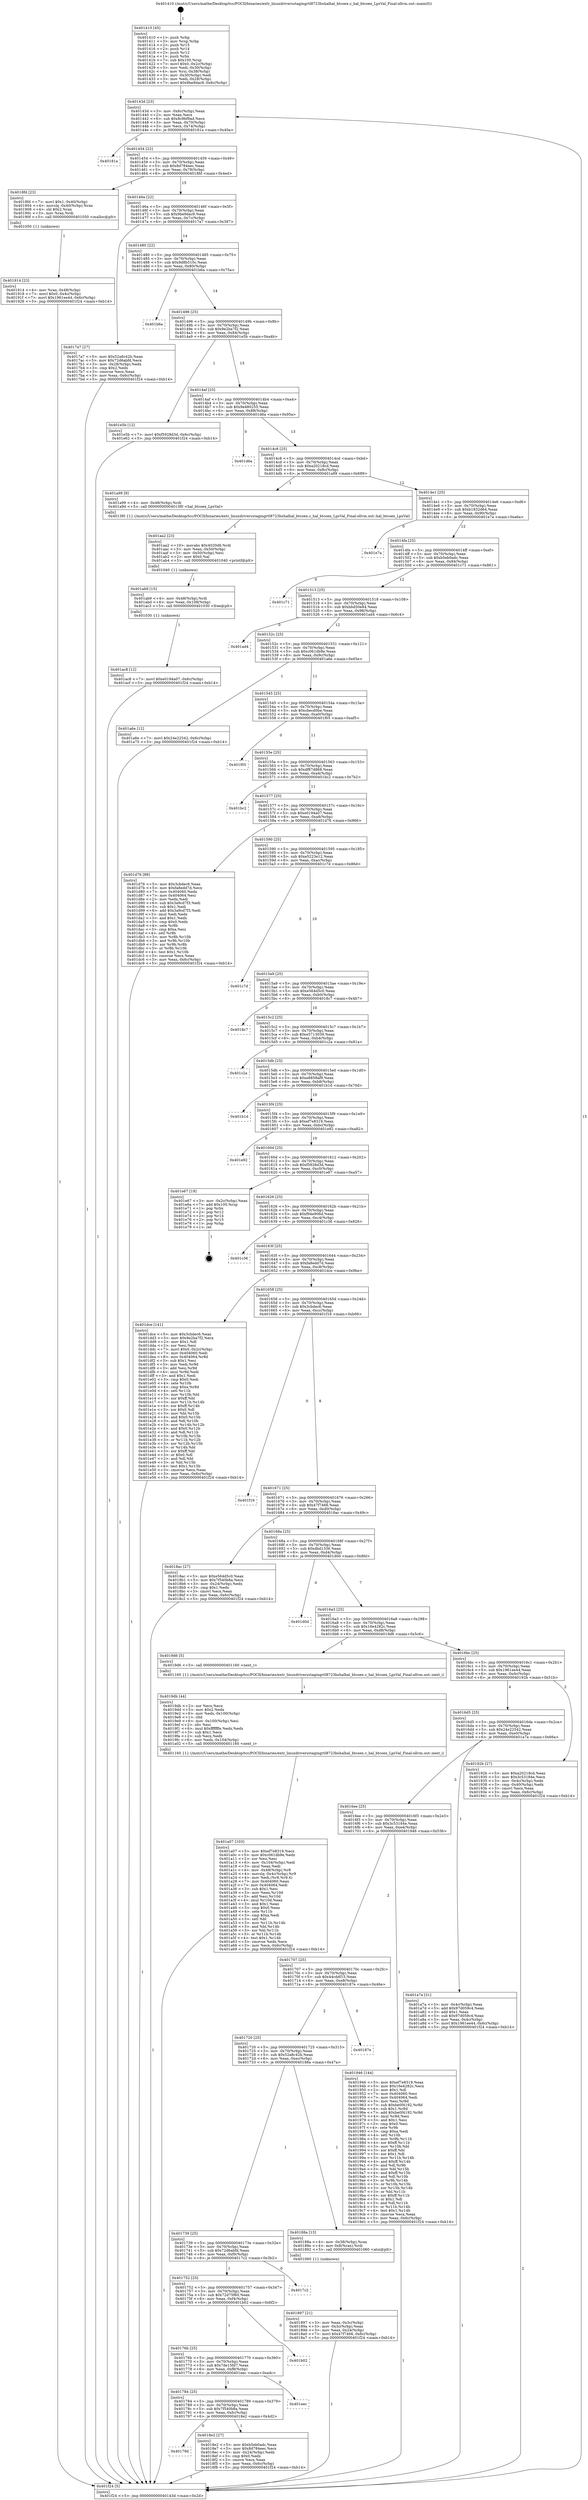 digraph "0x401410" {
  label = "0x401410 (/mnt/c/Users/mathe/Desktop/tcc/POCII/binaries/extr_linuxdriversstagingrtl8723bshalhal_btcoex.c_hal_btcoex_LpsVal_Final-ollvm.out::main(0))"
  labelloc = "t"
  node[shape=record]

  Entry [label="",width=0.3,height=0.3,shape=circle,fillcolor=black,style=filled]
  "0x40143d" [label="{
     0x40143d [23]\l
     | [instrs]\l
     &nbsp;&nbsp;0x40143d \<+3\>: mov -0x6c(%rbp),%eax\l
     &nbsp;&nbsp;0x401440 \<+2\>: mov %eax,%ecx\l
     &nbsp;&nbsp;0x401442 \<+6\>: sub $0x8c9bf9ad,%ecx\l
     &nbsp;&nbsp;0x401448 \<+3\>: mov %eax,-0x70(%rbp)\l
     &nbsp;&nbsp;0x40144b \<+3\>: mov %ecx,-0x74(%rbp)\l
     &nbsp;&nbsp;0x40144e \<+6\>: je 000000000040181a \<main+0x40a\>\l
  }"]
  "0x40181a" [label="{
     0x40181a\l
  }", style=dashed]
  "0x401454" [label="{
     0x401454 [22]\l
     | [instrs]\l
     &nbsp;&nbsp;0x401454 \<+5\>: jmp 0000000000401459 \<main+0x49\>\l
     &nbsp;&nbsp;0x401459 \<+3\>: mov -0x70(%rbp),%eax\l
     &nbsp;&nbsp;0x40145c \<+5\>: sub $0x8d784eec,%eax\l
     &nbsp;&nbsp;0x401461 \<+3\>: mov %eax,-0x78(%rbp)\l
     &nbsp;&nbsp;0x401464 \<+6\>: je 00000000004018fd \<main+0x4ed\>\l
  }"]
  Exit [label="",width=0.3,height=0.3,shape=circle,fillcolor=black,style=filled,peripheries=2]
  "0x4018fd" [label="{
     0x4018fd [23]\l
     | [instrs]\l
     &nbsp;&nbsp;0x4018fd \<+7\>: movl $0x1,-0x40(%rbp)\l
     &nbsp;&nbsp;0x401904 \<+4\>: movslq -0x40(%rbp),%rax\l
     &nbsp;&nbsp;0x401908 \<+4\>: shl $0x2,%rax\l
     &nbsp;&nbsp;0x40190c \<+3\>: mov %rax,%rdi\l
     &nbsp;&nbsp;0x40190f \<+5\>: call 0000000000401050 \<malloc@plt\>\l
     | [calls]\l
     &nbsp;&nbsp;0x401050 \{1\} (unknown)\l
  }"]
  "0x40146a" [label="{
     0x40146a [22]\l
     | [instrs]\l
     &nbsp;&nbsp;0x40146a \<+5\>: jmp 000000000040146f \<main+0x5f\>\l
     &nbsp;&nbsp;0x40146f \<+3\>: mov -0x70(%rbp),%eax\l
     &nbsp;&nbsp;0x401472 \<+5\>: sub $0x9be9dac9,%eax\l
     &nbsp;&nbsp;0x401477 \<+3\>: mov %eax,-0x7c(%rbp)\l
     &nbsp;&nbsp;0x40147a \<+6\>: je 00000000004017a7 \<main+0x397\>\l
  }"]
  "0x401ac8" [label="{
     0x401ac8 [12]\l
     | [instrs]\l
     &nbsp;&nbsp;0x401ac8 \<+7\>: movl $0xe0194a07,-0x6c(%rbp)\l
     &nbsp;&nbsp;0x401acf \<+5\>: jmp 0000000000401f24 \<main+0xb14\>\l
  }"]
  "0x4017a7" [label="{
     0x4017a7 [27]\l
     | [instrs]\l
     &nbsp;&nbsp;0x4017a7 \<+5\>: mov $0x52a8c42b,%eax\l
     &nbsp;&nbsp;0x4017ac \<+5\>: mov $0x72d6abfd,%ecx\l
     &nbsp;&nbsp;0x4017b1 \<+3\>: mov -0x28(%rbp),%edx\l
     &nbsp;&nbsp;0x4017b4 \<+3\>: cmp $0x2,%edx\l
     &nbsp;&nbsp;0x4017b7 \<+3\>: cmovne %ecx,%eax\l
     &nbsp;&nbsp;0x4017ba \<+3\>: mov %eax,-0x6c(%rbp)\l
     &nbsp;&nbsp;0x4017bd \<+5\>: jmp 0000000000401f24 \<main+0xb14\>\l
  }"]
  "0x401480" [label="{
     0x401480 [22]\l
     | [instrs]\l
     &nbsp;&nbsp;0x401480 \<+5\>: jmp 0000000000401485 \<main+0x75\>\l
     &nbsp;&nbsp;0x401485 \<+3\>: mov -0x70(%rbp),%eax\l
     &nbsp;&nbsp;0x401488 \<+5\>: sub $0x9d8b510c,%eax\l
     &nbsp;&nbsp;0x40148d \<+3\>: mov %eax,-0x80(%rbp)\l
     &nbsp;&nbsp;0x401490 \<+6\>: je 0000000000401b6a \<main+0x75a\>\l
  }"]
  "0x401f24" [label="{
     0x401f24 [5]\l
     | [instrs]\l
     &nbsp;&nbsp;0x401f24 \<+5\>: jmp 000000000040143d \<main+0x2d\>\l
  }"]
  "0x401410" [label="{
     0x401410 [45]\l
     | [instrs]\l
     &nbsp;&nbsp;0x401410 \<+1\>: push %rbp\l
     &nbsp;&nbsp;0x401411 \<+3\>: mov %rsp,%rbp\l
     &nbsp;&nbsp;0x401414 \<+2\>: push %r15\l
     &nbsp;&nbsp;0x401416 \<+2\>: push %r14\l
     &nbsp;&nbsp;0x401418 \<+2\>: push %r12\l
     &nbsp;&nbsp;0x40141a \<+1\>: push %rbx\l
     &nbsp;&nbsp;0x40141b \<+7\>: sub $0x100,%rsp\l
     &nbsp;&nbsp;0x401422 \<+7\>: movl $0x0,-0x2c(%rbp)\l
     &nbsp;&nbsp;0x401429 \<+3\>: mov %edi,-0x30(%rbp)\l
     &nbsp;&nbsp;0x40142c \<+4\>: mov %rsi,-0x38(%rbp)\l
     &nbsp;&nbsp;0x401430 \<+3\>: mov -0x30(%rbp),%edi\l
     &nbsp;&nbsp;0x401433 \<+3\>: mov %edi,-0x28(%rbp)\l
     &nbsp;&nbsp;0x401436 \<+7\>: movl $0x9be9dac9,-0x6c(%rbp)\l
  }"]
  "0x401ab9" [label="{
     0x401ab9 [15]\l
     | [instrs]\l
     &nbsp;&nbsp;0x401ab9 \<+4\>: mov -0x48(%rbp),%rdi\l
     &nbsp;&nbsp;0x401abd \<+6\>: mov %eax,-0x108(%rbp)\l
     &nbsp;&nbsp;0x401ac3 \<+5\>: call 0000000000401030 \<free@plt\>\l
     | [calls]\l
     &nbsp;&nbsp;0x401030 \{1\} (unknown)\l
  }"]
  "0x401b6a" [label="{
     0x401b6a\l
  }", style=dashed]
  "0x401496" [label="{
     0x401496 [25]\l
     | [instrs]\l
     &nbsp;&nbsp;0x401496 \<+5\>: jmp 000000000040149b \<main+0x8b\>\l
     &nbsp;&nbsp;0x40149b \<+3\>: mov -0x70(%rbp),%eax\l
     &nbsp;&nbsp;0x40149e \<+5\>: sub $0x9e2ba7f2,%eax\l
     &nbsp;&nbsp;0x4014a3 \<+6\>: mov %eax,-0x84(%rbp)\l
     &nbsp;&nbsp;0x4014a9 \<+6\>: je 0000000000401e5b \<main+0xa4b\>\l
  }"]
  "0x401aa2" [label="{
     0x401aa2 [23]\l
     | [instrs]\l
     &nbsp;&nbsp;0x401aa2 \<+10\>: movabs $0x4020d6,%rdi\l
     &nbsp;&nbsp;0x401aac \<+3\>: mov %eax,-0x50(%rbp)\l
     &nbsp;&nbsp;0x401aaf \<+3\>: mov -0x50(%rbp),%esi\l
     &nbsp;&nbsp;0x401ab2 \<+2\>: mov $0x0,%al\l
     &nbsp;&nbsp;0x401ab4 \<+5\>: call 0000000000401040 \<printf@plt\>\l
     | [calls]\l
     &nbsp;&nbsp;0x401040 \{1\} (unknown)\l
  }"]
  "0x401e5b" [label="{
     0x401e5b [12]\l
     | [instrs]\l
     &nbsp;&nbsp;0x401e5b \<+7\>: movl $0xf5928d3d,-0x6c(%rbp)\l
     &nbsp;&nbsp;0x401e62 \<+5\>: jmp 0000000000401f24 \<main+0xb14\>\l
  }"]
  "0x4014af" [label="{
     0x4014af [25]\l
     | [instrs]\l
     &nbsp;&nbsp;0x4014af \<+5\>: jmp 00000000004014b4 \<main+0xa4\>\l
     &nbsp;&nbsp;0x4014b4 \<+3\>: mov -0x70(%rbp),%eax\l
     &nbsp;&nbsp;0x4014b7 \<+5\>: sub $0x9e480255,%eax\l
     &nbsp;&nbsp;0x4014bc \<+6\>: mov %eax,-0x88(%rbp)\l
     &nbsp;&nbsp;0x4014c2 \<+6\>: je 0000000000401d6a \<main+0x95a\>\l
  }"]
  "0x401a07" [label="{
     0x401a07 [103]\l
     | [instrs]\l
     &nbsp;&nbsp;0x401a07 \<+5\>: mov $0xef7e8319,%ecx\l
     &nbsp;&nbsp;0x401a0c \<+5\>: mov $0xc061db9e,%edx\l
     &nbsp;&nbsp;0x401a11 \<+2\>: xor %esi,%esi\l
     &nbsp;&nbsp;0x401a13 \<+6\>: mov -0x104(%rbp),%edi\l
     &nbsp;&nbsp;0x401a19 \<+3\>: imul %eax,%edi\l
     &nbsp;&nbsp;0x401a1c \<+4\>: mov -0x48(%rbp),%r8\l
     &nbsp;&nbsp;0x401a20 \<+4\>: movslq -0x4c(%rbp),%r9\l
     &nbsp;&nbsp;0x401a24 \<+4\>: mov %edi,(%r8,%r9,4)\l
     &nbsp;&nbsp;0x401a28 \<+7\>: mov 0x404060,%eax\l
     &nbsp;&nbsp;0x401a2f \<+7\>: mov 0x404064,%edi\l
     &nbsp;&nbsp;0x401a36 \<+3\>: sub $0x1,%esi\l
     &nbsp;&nbsp;0x401a39 \<+3\>: mov %eax,%r10d\l
     &nbsp;&nbsp;0x401a3c \<+3\>: add %esi,%r10d\l
     &nbsp;&nbsp;0x401a3f \<+4\>: imul %r10d,%eax\l
     &nbsp;&nbsp;0x401a43 \<+3\>: and $0x1,%eax\l
     &nbsp;&nbsp;0x401a46 \<+3\>: cmp $0x0,%eax\l
     &nbsp;&nbsp;0x401a49 \<+4\>: sete %r11b\l
     &nbsp;&nbsp;0x401a4d \<+3\>: cmp $0xa,%edi\l
     &nbsp;&nbsp;0x401a50 \<+3\>: setl %bl\l
     &nbsp;&nbsp;0x401a53 \<+3\>: mov %r11b,%r14b\l
     &nbsp;&nbsp;0x401a56 \<+3\>: and %bl,%r14b\l
     &nbsp;&nbsp;0x401a59 \<+3\>: xor %bl,%r11b\l
     &nbsp;&nbsp;0x401a5c \<+3\>: or %r11b,%r14b\l
     &nbsp;&nbsp;0x401a5f \<+4\>: test $0x1,%r14b\l
     &nbsp;&nbsp;0x401a63 \<+3\>: cmovne %edx,%ecx\l
     &nbsp;&nbsp;0x401a66 \<+3\>: mov %ecx,-0x6c(%rbp)\l
     &nbsp;&nbsp;0x401a69 \<+5\>: jmp 0000000000401f24 \<main+0xb14\>\l
  }"]
  "0x401d6a" [label="{
     0x401d6a\l
  }", style=dashed]
  "0x4014c8" [label="{
     0x4014c8 [25]\l
     | [instrs]\l
     &nbsp;&nbsp;0x4014c8 \<+5\>: jmp 00000000004014cd \<main+0xbd\>\l
     &nbsp;&nbsp;0x4014cd \<+3\>: mov -0x70(%rbp),%eax\l
     &nbsp;&nbsp;0x4014d0 \<+5\>: sub $0xa20218cd,%eax\l
     &nbsp;&nbsp;0x4014d5 \<+6\>: mov %eax,-0x8c(%rbp)\l
     &nbsp;&nbsp;0x4014db \<+6\>: je 0000000000401a99 \<main+0x689\>\l
  }"]
  "0x4019db" [label="{
     0x4019db [44]\l
     | [instrs]\l
     &nbsp;&nbsp;0x4019db \<+2\>: xor %ecx,%ecx\l
     &nbsp;&nbsp;0x4019dd \<+5\>: mov $0x2,%edx\l
     &nbsp;&nbsp;0x4019e2 \<+6\>: mov %edx,-0x100(%rbp)\l
     &nbsp;&nbsp;0x4019e8 \<+1\>: cltd\l
     &nbsp;&nbsp;0x4019e9 \<+6\>: mov -0x100(%rbp),%esi\l
     &nbsp;&nbsp;0x4019ef \<+2\>: idiv %esi\l
     &nbsp;&nbsp;0x4019f1 \<+6\>: imul $0xfffffffe,%edx,%edx\l
     &nbsp;&nbsp;0x4019f7 \<+3\>: sub $0x1,%ecx\l
     &nbsp;&nbsp;0x4019fa \<+2\>: sub %ecx,%edx\l
     &nbsp;&nbsp;0x4019fc \<+6\>: mov %edx,-0x104(%rbp)\l
     &nbsp;&nbsp;0x401a02 \<+5\>: call 0000000000401160 \<next_i\>\l
     | [calls]\l
     &nbsp;&nbsp;0x401160 \{1\} (/mnt/c/Users/mathe/Desktop/tcc/POCII/binaries/extr_linuxdriversstagingrtl8723bshalhal_btcoex.c_hal_btcoex_LpsVal_Final-ollvm.out::next_i)\l
  }"]
  "0x401a99" [label="{
     0x401a99 [9]\l
     | [instrs]\l
     &nbsp;&nbsp;0x401a99 \<+4\>: mov -0x48(%rbp),%rdi\l
     &nbsp;&nbsp;0x401a9d \<+5\>: call 00000000004013f0 \<hal_btcoex_LpsVal\>\l
     | [calls]\l
     &nbsp;&nbsp;0x4013f0 \{1\} (/mnt/c/Users/mathe/Desktop/tcc/POCII/binaries/extr_linuxdriversstagingrtl8723bshalhal_btcoex.c_hal_btcoex_LpsVal_Final-ollvm.out::hal_btcoex_LpsVal)\l
  }"]
  "0x4014e1" [label="{
     0x4014e1 [25]\l
     | [instrs]\l
     &nbsp;&nbsp;0x4014e1 \<+5\>: jmp 00000000004014e6 \<main+0xd6\>\l
     &nbsp;&nbsp;0x4014e6 \<+3\>: mov -0x70(%rbp),%eax\l
     &nbsp;&nbsp;0x4014e9 \<+5\>: sub $0xb1832d64,%eax\l
     &nbsp;&nbsp;0x4014ee \<+6\>: mov %eax,-0x90(%rbp)\l
     &nbsp;&nbsp;0x4014f4 \<+6\>: je 0000000000401e7a \<main+0xa6a\>\l
  }"]
  "0x401914" [label="{
     0x401914 [23]\l
     | [instrs]\l
     &nbsp;&nbsp;0x401914 \<+4\>: mov %rax,-0x48(%rbp)\l
     &nbsp;&nbsp;0x401918 \<+7\>: movl $0x0,-0x4c(%rbp)\l
     &nbsp;&nbsp;0x40191f \<+7\>: movl $0x1961ee44,-0x6c(%rbp)\l
     &nbsp;&nbsp;0x401926 \<+5\>: jmp 0000000000401f24 \<main+0xb14\>\l
  }"]
  "0x401e7a" [label="{
     0x401e7a\l
  }", style=dashed]
  "0x4014fa" [label="{
     0x4014fa [25]\l
     | [instrs]\l
     &nbsp;&nbsp;0x4014fa \<+5\>: jmp 00000000004014ff \<main+0xef\>\l
     &nbsp;&nbsp;0x4014ff \<+3\>: mov -0x70(%rbp),%eax\l
     &nbsp;&nbsp;0x401502 \<+5\>: sub $0xb5eb0adc,%eax\l
     &nbsp;&nbsp;0x401507 \<+6\>: mov %eax,-0x94(%rbp)\l
     &nbsp;&nbsp;0x40150d \<+6\>: je 0000000000401c71 \<main+0x861\>\l
  }"]
  "0x40179d" [label="{
     0x40179d\l
  }", style=dashed]
  "0x401c71" [label="{
     0x401c71\l
  }", style=dashed]
  "0x401513" [label="{
     0x401513 [25]\l
     | [instrs]\l
     &nbsp;&nbsp;0x401513 \<+5\>: jmp 0000000000401518 \<main+0x108\>\l
     &nbsp;&nbsp;0x401518 \<+3\>: mov -0x70(%rbp),%eax\l
     &nbsp;&nbsp;0x40151b \<+5\>: sub $0xbbd50e84,%eax\l
     &nbsp;&nbsp;0x401520 \<+6\>: mov %eax,-0x98(%rbp)\l
     &nbsp;&nbsp;0x401526 \<+6\>: je 0000000000401ad4 \<main+0x6c4\>\l
  }"]
  "0x4018e2" [label="{
     0x4018e2 [27]\l
     | [instrs]\l
     &nbsp;&nbsp;0x4018e2 \<+5\>: mov $0xb5eb0adc,%eax\l
     &nbsp;&nbsp;0x4018e7 \<+5\>: mov $0x8d784eec,%ecx\l
     &nbsp;&nbsp;0x4018ec \<+3\>: mov -0x24(%rbp),%edx\l
     &nbsp;&nbsp;0x4018ef \<+3\>: cmp $0x0,%edx\l
     &nbsp;&nbsp;0x4018f2 \<+3\>: cmove %ecx,%eax\l
     &nbsp;&nbsp;0x4018f5 \<+3\>: mov %eax,-0x6c(%rbp)\l
     &nbsp;&nbsp;0x4018f8 \<+5\>: jmp 0000000000401f24 \<main+0xb14\>\l
  }"]
  "0x401ad4" [label="{
     0x401ad4\l
  }", style=dashed]
  "0x40152c" [label="{
     0x40152c [25]\l
     | [instrs]\l
     &nbsp;&nbsp;0x40152c \<+5\>: jmp 0000000000401531 \<main+0x121\>\l
     &nbsp;&nbsp;0x401531 \<+3\>: mov -0x70(%rbp),%eax\l
     &nbsp;&nbsp;0x401534 \<+5\>: sub $0xc061db9e,%eax\l
     &nbsp;&nbsp;0x401539 \<+6\>: mov %eax,-0x9c(%rbp)\l
     &nbsp;&nbsp;0x40153f \<+6\>: je 0000000000401a6e \<main+0x65e\>\l
  }"]
  "0x401784" [label="{
     0x401784 [25]\l
     | [instrs]\l
     &nbsp;&nbsp;0x401784 \<+5\>: jmp 0000000000401789 \<main+0x379\>\l
     &nbsp;&nbsp;0x401789 \<+3\>: mov -0x70(%rbp),%eax\l
     &nbsp;&nbsp;0x40178c \<+5\>: sub $0x7f540b8a,%eax\l
     &nbsp;&nbsp;0x401791 \<+6\>: mov %eax,-0xfc(%rbp)\l
     &nbsp;&nbsp;0x401797 \<+6\>: je 00000000004018e2 \<main+0x4d2\>\l
  }"]
  "0x401a6e" [label="{
     0x401a6e [12]\l
     | [instrs]\l
     &nbsp;&nbsp;0x401a6e \<+7\>: movl $0x24e22542,-0x6c(%rbp)\l
     &nbsp;&nbsp;0x401a75 \<+5\>: jmp 0000000000401f24 \<main+0xb14\>\l
  }"]
  "0x401545" [label="{
     0x401545 [25]\l
     | [instrs]\l
     &nbsp;&nbsp;0x401545 \<+5\>: jmp 000000000040154a \<main+0x13a\>\l
     &nbsp;&nbsp;0x40154a \<+3\>: mov -0x70(%rbp),%eax\l
     &nbsp;&nbsp;0x40154d \<+5\>: sub $0xcbecd0be,%eax\l
     &nbsp;&nbsp;0x401552 \<+6\>: mov %eax,-0xa0(%rbp)\l
     &nbsp;&nbsp;0x401558 \<+6\>: je 0000000000401f05 \<main+0xaf5\>\l
  }"]
  "0x401eec" [label="{
     0x401eec\l
  }", style=dashed]
  "0x401f05" [label="{
     0x401f05\l
  }", style=dashed]
  "0x40155e" [label="{
     0x40155e [25]\l
     | [instrs]\l
     &nbsp;&nbsp;0x40155e \<+5\>: jmp 0000000000401563 \<main+0x153\>\l
     &nbsp;&nbsp;0x401563 \<+3\>: mov -0x70(%rbp),%eax\l
     &nbsp;&nbsp;0x401566 \<+5\>: sub $0xdf87d868,%eax\l
     &nbsp;&nbsp;0x40156b \<+6\>: mov %eax,-0xa4(%rbp)\l
     &nbsp;&nbsp;0x401571 \<+6\>: je 0000000000401bc2 \<main+0x7b2\>\l
  }"]
  "0x40176b" [label="{
     0x40176b [25]\l
     | [instrs]\l
     &nbsp;&nbsp;0x40176b \<+5\>: jmp 0000000000401770 \<main+0x360\>\l
     &nbsp;&nbsp;0x401770 \<+3\>: mov -0x70(%rbp),%eax\l
     &nbsp;&nbsp;0x401773 \<+5\>: sub $0x7de15fd7,%eax\l
     &nbsp;&nbsp;0x401778 \<+6\>: mov %eax,-0xf8(%rbp)\l
     &nbsp;&nbsp;0x40177e \<+6\>: je 0000000000401eec \<main+0xadc\>\l
  }"]
  "0x401bc2" [label="{
     0x401bc2\l
  }", style=dashed]
  "0x401577" [label="{
     0x401577 [25]\l
     | [instrs]\l
     &nbsp;&nbsp;0x401577 \<+5\>: jmp 000000000040157c \<main+0x16c\>\l
     &nbsp;&nbsp;0x40157c \<+3\>: mov -0x70(%rbp),%eax\l
     &nbsp;&nbsp;0x40157f \<+5\>: sub $0xe0194a07,%eax\l
     &nbsp;&nbsp;0x401584 \<+6\>: mov %eax,-0xa8(%rbp)\l
     &nbsp;&nbsp;0x40158a \<+6\>: je 0000000000401d76 \<main+0x966\>\l
  }"]
  "0x401b02" [label="{
     0x401b02\l
  }", style=dashed]
  "0x401d76" [label="{
     0x401d76 [88]\l
     | [instrs]\l
     &nbsp;&nbsp;0x401d76 \<+5\>: mov $0x3cbdec6,%eax\l
     &nbsp;&nbsp;0x401d7b \<+5\>: mov $0xfa8edd7d,%ecx\l
     &nbsp;&nbsp;0x401d80 \<+7\>: mov 0x404060,%edx\l
     &nbsp;&nbsp;0x401d87 \<+7\>: mov 0x404064,%esi\l
     &nbsp;&nbsp;0x401d8e \<+2\>: mov %edx,%edi\l
     &nbsp;&nbsp;0x401d90 \<+6\>: sub $0x3a9cd7f3,%edi\l
     &nbsp;&nbsp;0x401d96 \<+3\>: sub $0x1,%edi\l
     &nbsp;&nbsp;0x401d99 \<+6\>: add $0x3a9cd7f3,%edi\l
     &nbsp;&nbsp;0x401d9f \<+3\>: imul %edi,%edx\l
     &nbsp;&nbsp;0x401da2 \<+3\>: and $0x1,%edx\l
     &nbsp;&nbsp;0x401da5 \<+3\>: cmp $0x0,%edx\l
     &nbsp;&nbsp;0x401da8 \<+4\>: sete %r8b\l
     &nbsp;&nbsp;0x401dac \<+3\>: cmp $0xa,%esi\l
     &nbsp;&nbsp;0x401daf \<+4\>: setl %r9b\l
     &nbsp;&nbsp;0x401db3 \<+3\>: mov %r8b,%r10b\l
     &nbsp;&nbsp;0x401db6 \<+3\>: and %r9b,%r10b\l
     &nbsp;&nbsp;0x401db9 \<+3\>: xor %r9b,%r8b\l
     &nbsp;&nbsp;0x401dbc \<+3\>: or %r8b,%r10b\l
     &nbsp;&nbsp;0x401dbf \<+4\>: test $0x1,%r10b\l
     &nbsp;&nbsp;0x401dc3 \<+3\>: cmovne %ecx,%eax\l
     &nbsp;&nbsp;0x401dc6 \<+3\>: mov %eax,-0x6c(%rbp)\l
     &nbsp;&nbsp;0x401dc9 \<+5\>: jmp 0000000000401f24 \<main+0xb14\>\l
  }"]
  "0x401590" [label="{
     0x401590 [25]\l
     | [instrs]\l
     &nbsp;&nbsp;0x401590 \<+5\>: jmp 0000000000401595 \<main+0x185\>\l
     &nbsp;&nbsp;0x401595 \<+3\>: mov -0x70(%rbp),%eax\l
     &nbsp;&nbsp;0x401598 \<+5\>: sub $0xe5223e12,%eax\l
     &nbsp;&nbsp;0x40159d \<+6\>: mov %eax,-0xac(%rbp)\l
     &nbsp;&nbsp;0x4015a3 \<+6\>: je 0000000000401c7d \<main+0x86d\>\l
  }"]
  "0x401752" [label="{
     0x401752 [25]\l
     | [instrs]\l
     &nbsp;&nbsp;0x401752 \<+5\>: jmp 0000000000401757 \<main+0x347\>\l
     &nbsp;&nbsp;0x401757 \<+3\>: mov -0x70(%rbp),%eax\l
     &nbsp;&nbsp;0x40175a \<+5\>: sub $0x72d75f60,%eax\l
     &nbsp;&nbsp;0x40175f \<+6\>: mov %eax,-0xf4(%rbp)\l
     &nbsp;&nbsp;0x401765 \<+6\>: je 0000000000401b02 \<main+0x6f2\>\l
  }"]
  "0x401c7d" [label="{
     0x401c7d\l
  }", style=dashed]
  "0x4015a9" [label="{
     0x4015a9 [25]\l
     | [instrs]\l
     &nbsp;&nbsp;0x4015a9 \<+5\>: jmp 00000000004015ae \<main+0x19e\>\l
     &nbsp;&nbsp;0x4015ae \<+3\>: mov -0x70(%rbp),%eax\l
     &nbsp;&nbsp;0x4015b1 \<+5\>: sub $0xe564d5c0,%eax\l
     &nbsp;&nbsp;0x4015b6 \<+6\>: mov %eax,-0xb0(%rbp)\l
     &nbsp;&nbsp;0x4015bc \<+6\>: je 00000000004018c7 \<main+0x4b7\>\l
  }"]
  "0x4017c2" [label="{
     0x4017c2\l
  }", style=dashed]
  "0x4018c7" [label="{
     0x4018c7\l
  }", style=dashed]
  "0x4015c2" [label="{
     0x4015c2 [25]\l
     | [instrs]\l
     &nbsp;&nbsp;0x4015c2 \<+5\>: jmp 00000000004015c7 \<main+0x1b7\>\l
     &nbsp;&nbsp;0x4015c7 \<+3\>: mov -0x70(%rbp),%eax\l
     &nbsp;&nbsp;0x4015ca \<+5\>: sub $0xe5713039,%eax\l
     &nbsp;&nbsp;0x4015cf \<+6\>: mov %eax,-0xb4(%rbp)\l
     &nbsp;&nbsp;0x4015d5 \<+6\>: je 0000000000401c2a \<main+0x81a\>\l
  }"]
  "0x401897" [label="{
     0x401897 [21]\l
     | [instrs]\l
     &nbsp;&nbsp;0x401897 \<+3\>: mov %eax,-0x3c(%rbp)\l
     &nbsp;&nbsp;0x40189a \<+3\>: mov -0x3c(%rbp),%eax\l
     &nbsp;&nbsp;0x40189d \<+3\>: mov %eax,-0x24(%rbp)\l
     &nbsp;&nbsp;0x4018a0 \<+7\>: movl $0x47f7466,-0x6c(%rbp)\l
     &nbsp;&nbsp;0x4018a7 \<+5\>: jmp 0000000000401f24 \<main+0xb14\>\l
  }"]
  "0x401c2a" [label="{
     0x401c2a\l
  }", style=dashed]
  "0x4015db" [label="{
     0x4015db [25]\l
     | [instrs]\l
     &nbsp;&nbsp;0x4015db \<+5\>: jmp 00000000004015e0 \<main+0x1d0\>\l
     &nbsp;&nbsp;0x4015e0 \<+3\>: mov -0x70(%rbp),%eax\l
     &nbsp;&nbsp;0x4015e3 \<+5\>: sub $0xe8858af9,%eax\l
     &nbsp;&nbsp;0x4015e8 \<+6\>: mov %eax,-0xb8(%rbp)\l
     &nbsp;&nbsp;0x4015ee \<+6\>: je 0000000000401b1d \<main+0x70d\>\l
  }"]
  "0x401739" [label="{
     0x401739 [25]\l
     | [instrs]\l
     &nbsp;&nbsp;0x401739 \<+5\>: jmp 000000000040173e \<main+0x32e\>\l
     &nbsp;&nbsp;0x40173e \<+3\>: mov -0x70(%rbp),%eax\l
     &nbsp;&nbsp;0x401741 \<+5\>: sub $0x72d6abfd,%eax\l
     &nbsp;&nbsp;0x401746 \<+6\>: mov %eax,-0xf0(%rbp)\l
     &nbsp;&nbsp;0x40174c \<+6\>: je 00000000004017c2 \<main+0x3b2\>\l
  }"]
  "0x401b1d" [label="{
     0x401b1d\l
  }", style=dashed]
  "0x4015f4" [label="{
     0x4015f4 [25]\l
     | [instrs]\l
     &nbsp;&nbsp;0x4015f4 \<+5\>: jmp 00000000004015f9 \<main+0x1e9\>\l
     &nbsp;&nbsp;0x4015f9 \<+3\>: mov -0x70(%rbp),%eax\l
     &nbsp;&nbsp;0x4015fc \<+5\>: sub $0xef7e8319,%eax\l
     &nbsp;&nbsp;0x401601 \<+6\>: mov %eax,-0xbc(%rbp)\l
     &nbsp;&nbsp;0x401607 \<+6\>: je 0000000000401e92 \<main+0xa82\>\l
  }"]
  "0x40188a" [label="{
     0x40188a [13]\l
     | [instrs]\l
     &nbsp;&nbsp;0x40188a \<+4\>: mov -0x38(%rbp),%rax\l
     &nbsp;&nbsp;0x40188e \<+4\>: mov 0x8(%rax),%rdi\l
     &nbsp;&nbsp;0x401892 \<+5\>: call 0000000000401060 \<atoi@plt\>\l
     | [calls]\l
     &nbsp;&nbsp;0x401060 \{1\} (unknown)\l
  }"]
  "0x401e92" [label="{
     0x401e92\l
  }", style=dashed]
  "0x40160d" [label="{
     0x40160d [25]\l
     | [instrs]\l
     &nbsp;&nbsp;0x40160d \<+5\>: jmp 0000000000401612 \<main+0x202\>\l
     &nbsp;&nbsp;0x401612 \<+3\>: mov -0x70(%rbp),%eax\l
     &nbsp;&nbsp;0x401615 \<+5\>: sub $0xf5928d3d,%eax\l
     &nbsp;&nbsp;0x40161a \<+6\>: mov %eax,-0xc0(%rbp)\l
     &nbsp;&nbsp;0x401620 \<+6\>: je 0000000000401e67 \<main+0xa57\>\l
  }"]
  "0x401720" [label="{
     0x401720 [25]\l
     | [instrs]\l
     &nbsp;&nbsp;0x401720 \<+5\>: jmp 0000000000401725 \<main+0x315\>\l
     &nbsp;&nbsp;0x401725 \<+3\>: mov -0x70(%rbp),%eax\l
     &nbsp;&nbsp;0x401728 \<+5\>: sub $0x52a8c42b,%eax\l
     &nbsp;&nbsp;0x40172d \<+6\>: mov %eax,-0xec(%rbp)\l
     &nbsp;&nbsp;0x401733 \<+6\>: je 000000000040188a \<main+0x47a\>\l
  }"]
  "0x401e67" [label="{
     0x401e67 [19]\l
     | [instrs]\l
     &nbsp;&nbsp;0x401e67 \<+3\>: mov -0x2c(%rbp),%eax\l
     &nbsp;&nbsp;0x401e6a \<+7\>: add $0x100,%rsp\l
     &nbsp;&nbsp;0x401e71 \<+1\>: pop %rbx\l
     &nbsp;&nbsp;0x401e72 \<+2\>: pop %r12\l
     &nbsp;&nbsp;0x401e74 \<+2\>: pop %r14\l
     &nbsp;&nbsp;0x401e76 \<+2\>: pop %r15\l
     &nbsp;&nbsp;0x401e78 \<+1\>: pop %rbp\l
     &nbsp;&nbsp;0x401e79 \<+1\>: ret\l
  }"]
  "0x401626" [label="{
     0x401626 [25]\l
     | [instrs]\l
     &nbsp;&nbsp;0x401626 \<+5\>: jmp 000000000040162b \<main+0x21b\>\l
     &nbsp;&nbsp;0x40162b \<+3\>: mov -0x70(%rbp),%eax\l
     &nbsp;&nbsp;0x40162e \<+5\>: sub $0xf94e906d,%eax\l
     &nbsp;&nbsp;0x401633 \<+6\>: mov %eax,-0xc4(%rbp)\l
     &nbsp;&nbsp;0x401639 \<+6\>: je 0000000000401c36 \<main+0x826\>\l
  }"]
  "0x40187e" [label="{
     0x40187e\l
  }", style=dashed]
  "0x401c36" [label="{
     0x401c36\l
  }", style=dashed]
  "0x40163f" [label="{
     0x40163f [25]\l
     | [instrs]\l
     &nbsp;&nbsp;0x40163f \<+5\>: jmp 0000000000401644 \<main+0x234\>\l
     &nbsp;&nbsp;0x401644 \<+3\>: mov -0x70(%rbp),%eax\l
     &nbsp;&nbsp;0x401647 \<+5\>: sub $0xfa8edd7d,%eax\l
     &nbsp;&nbsp;0x40164c \<+6\>: mov %eax,-0xc8(%rbp)\l
     &nbsp;&nbsp;0x401652 \<+6\>: je 0000000000401dce \<main+0x9be\>\l
  }"]
  "0x401707" [label="{
     0x401707 [25]\l
     | [instrs]\l
     &nbsp;&nbsp;0x401707 \<+5\>: jmp 000000000040170c \<main+0x2fc\>\l
     &nbsp;&nbsp;0x40170c \<+3\>: mov -0x70(%rbp),%eax\l
     &nbsp;&nbsp;0x40170f \<+5\>: sub $0x44cddf15,%eax\l
     &nbsp;&nbsp;0x401714 \<+6\>: mov %eax,-0xe8(%rbp)\l
     &nbsp;&nbsp;0x40171a \<+6\>: je 000000000040187e \<main+0x46e\>\l
  }"]
  "0x401dce" [label="{
     0x401dce [141]\l
     | [instrs]\l
     &nbsp;&nbsp;0x401dce \<+5\>: mov $0x3cbdec6,%eax\l
     &nbsp;&nbsp;0x401dd3 \<+5\>: mov $0x9e2ba7f2,%ecx\l
     &nbsp;&nbsp;0x401dd8 \<+2\>: mov $0x1,%dl\l
     &nbsp;&nbsp;0x401dda \<+2\>: xor %esi,%esi\l
     &nbsp;&nbsp;0x401ddc \<+7\>: movl $0x0,-0x2c(%rbp)\l
     &nbsp;&nbsp;0x401de3 \<+7\>: mov 0x404060,%edi\l
     &nbsp;&nbsp;0x401dea \<+8\>: mov 0x404064,%r8d\l
     &nbsp;&nbsp;0x401df2 \<+3\>: sub $0x1,%esi\l
     &nbsp;&nbsp;0x401df5 \<+3\>: mov %edi,%r9d\l
     &nbsp;&nbsp;0x401df8 \<+3\>: add %esi,%r9d\l
     &nbsp;&nbsp;0x401dfb \<+4\>: imul %r9d,%edi\l
     &nbsp;&nbsp;0x401dff \<+3\>: and $0x1,%edi\l
     &nbsp;&nbsp;0x401e02 \<+3\>: cmp $0x0,%edi\l
     &nbsp;&nbsp;0x401e05 \<+4\>: sete %r10b\l
     &nbsp;&nbsp;0x401e09 \<+4\>: cmp $0xa,%r8d\l
     &nbsp;&nbsp;0x401e0d \<+4\>: setl %r11b\l
     &nbsp;&nbsp;0x401e11 \<+3\>: mov %r10b,%bl\l
     &nbsp;&nbsp;0x401e14 \<+3\>: xor $0xff,%bl\l
     &nbsp;&nbsp;0x401e17 \<+3\>: mov %r11b,%r14b\l
     &nbsp;&nbsp;0x401e1a \<+4\>: xor $0xff,%r14b\l
     &nbsp;&nbsp;0x401e1e \<+3\>: xor $0x0,%dl\l
     &nbsp;&nbsp;0x401e21 \<+3\>: mov %bl,%r15b\l
     &nbsp;&nbsp;0x401e24 \<+4\>: and $0x0,%r15b\l
     &nbsp;&nbsp;0x401e28 \<+3\>: and %dl,%r10b\l
     &nbsp;&nbsp;0x401e2b \<+3\>: mov %r14b,%r12b\l
     &nbsp;&nbsp;0x401e2e \<+4\>: and $0x0,%r12b\l
     &nbsp;&nbsp;0x401e32 \<+3\>: and %dl,%r11b\l
     &nbsp;&nbsp;0x401e35 \<+3\>: or %r10b,%r15b\l
     &nbsp;&nbsp;0x401e38 \<+3\>: or %r11b,%r12b\l
     &nbsp;&nbsp;0x401e3b \<+3\>: xor %r12b,%r15b\l
     &nbsp;&nbsp;0x401e3e \<+3\>: or %r14b,%bl\l
     &nbsp;&nbsp;0x401e41 \<+3\>: xor $0xff,%bl\l
     &nbsp;&nbsp;0x401e44 \<+3\>: or $0x0,%dl\l
     &nbsp;&nbsp;0x401e47 \<+2\>: and %dl,%bl\l
     &nbsp;&nbsp;0x401e49 \<+3\>: or %bl,%r15b\l
     &nbsp;&nbsp;0x401e4c \<+4\>: test $0x1,%r15b\l
     &nbsp;&nbsp;0x401e50 \<+3\>: cmovne %ecx,%eax\l
     &nbsp;&nbsp;0x401e53 \<+3\>: mov %eax,-0x6c(%rbp)\l
     &nbsp;&nbsp;0x401e56 \<+5\>: jmp 0000000000401f24 \<main+0xb14\>\l
  }"]
  "0x401658" [label="{
     0x401658 [25]\l
     | [instrs]\l
     &nbsp;&nbsp;0x401658 \<+5\>: jmp 000000000040165d \<main+0x24d\>\l
     &nbsp;&nbsp;0x40165d \<+3\>: mov -0x70(%rbp),%eax\l
     &nbsp;&nbsp;0x401660 \<+5\>: sub $0x3cbdec6,%eax\l
     &nbsp;&nbsp;0x401665 \<+6\>: mov %eax,-0xcc(%rbp)\l
     &nbsp;&nbsp;0x40166b \<+6\>: je 0000000000401f16 \<main+0xb06\>\l
  }"]
  "0x401946" [label="{
     0x401946 [144]\l
     | [instrs]\l
     &nbsp;&nbsp;0x401946 \<+5\>: mov $0xef7e8319,%eax\l
     &nbsp;&nbsp;0x40194b \<+5\>: mov $0x16e4282c,%ecx\l
     &nbsp;&nbsp;0x401950 \<+2\>: mov $0x1,%dl\l
     &nbsp;&nbsp;0x401952 \<+7\>: mov 0x404060,%esi\l
     &nbsp;&nbsp;0x401959 \<+7\>: mov 0x404064,%edi\l
     &nbsp;&nbsp;0x401960 \<+3\>: mov %esi,%r8d\l
     &nbsp;&nbsp;0x401963 \<+7\>: sub $0xbe0f4192,%r8d\l
     &nbsp;&nbsp;0x40196a \<+4\>: sub $0x1,%r8d\l
     &nbsp;&nbsp;0x40196e \<+7\>: add $0xbe0f4192,%r8d\l
     &nbsp;&nbsp;0x401975 \<+4\>: imul %r8d,%esi\l
     &nbsp;&nbsp;0x401979 \<+3\>: and $0x1,%esi\l
     &nbsp;&nbsp;0x40197c \<+3\>: cmp $0x0,%esi\l
     &nbsp;&nbsp;0x40197f \<+4\>: sete %r9b\l
     &nbsp;&nbsp;0x401983 \<+3\>: cmp $0xa,%edi\l
     &nbsp;&nbsp;0x401986 \<+4\>: setl %r10b\l
     &nbsp;&nbsp;0x40198a \<+3\>: mov %r9b,%r11b\l
     &nbsp;&nbsp;0x40198d \<+4\>: xor $0xff,%r11b\l
     &nbsp;&nbsp;0x401991 \<+3\>: mov %r10b,%bl\l
     &nbsp;&nbsp;0x401994 \<+3\>: xor $0xff,%bl\l
     &nbsp;&nbsp;0x401997 \<+3\>: xor $0x1,%dl\l
     &nbsp;&nbsp;0x40199a \<+3\>: mov %r11b,%r14b\l
     &nbsp;&nbsp;0x40199d \<+4\>: and $0xff,%r14b\l
     &nbsp;&nbsp;0x4019a1 \<+3\>: and %dl,%r9b\l
     &nbsp;&nbsp;0x4019a4 \<+3\>: mov %bl,%r15b\l
     &nbsp;&nbsp;0x4019a7 \<+4\>: and $0xff,%r15b\l
     &nbsp;&nbsp;0x4019ab \<+3\>: and %dl,%r10b\l
     &nbsp;&nbsp;0x4019ae \<+3\>: or %r9b,%r14b\l
     &nbsp;&nbsp;0x4019b1 \<+3\>: or %r10b,%r15b\l
     &nbsp;&nbsp;0x4019b4 \<+3\>: xor %r15b,%r14b\l
     &nbsp;&nbsp;0x4019b7 \<+3\>: or %bl,%r11b\l
     &nbsp;&nbsp;0x4019ba \<+4\>: xor $0xff,%r11b\l
     &nbsp;&nbsp;0x4019be \<+3\>: or $0x1,%dl\l
     &nbsp;&nbsp;0x4019c1 \<+3\>: and %dl,%r11b\l
     &nbsp;&nbsp;0x4019c4 \<+3\>: or %r11b,%r14b\l
     &nbsp;&nbsp;0x4019c7 \<+4\>: test $0x1,%r14b\l
     &nbsp;&nbsp;0x4019cb \<+3\>: cmovne %ecx,%eax\l
     &nbsp;&nbsp;0x4019ce \<+3\>: mov %eax,-0x6c(%rbp)\l
     &nbsp;&nbsp;0x4019d1 \<+5\>: jmp 0000000000401f24 \<main+0xb14\>\l
  }"]
  "0x401f16" [label="{
     0x401f16\l
  }", style=dashed]
  "0x401671" [label="{
     0x401671 [25]\l
     | [instrs]\l
     &nbsp;&nbsp;0x401671 \<+5\>: jmp 0000000000401676 \<main+0x266\>\l
     &nbsp;&nbsp;0x401676 \<+3\>: mov -0x70(%rbp),%eax\l
     &nbsp;&nbsp;0x401679 \<+5\>: sub $0x47f7466,%eax\l
     &nbsp;&nbsp;0x40167e \<+6\>: mov %eax,-0xd0(%rbp)\l
     &nbsp;&nbsp;0x401684 \<+6\>: je 00000000004018ac \<main+0x49c\>\l
  }"]
  "0x4016ee" [label="{
     0x4016ee [25]\l
     | [instrs]\l
     &nbsp;&nbsp;0x4016ee \<+5\>: jmp 00000000004016f3 \<main+0x2e3\>\l
     &nbsp;&nbsp;0x4016f3 \<+3\>: mov -0x70(%rbp),%eax\l
     &nbsp;&nbsp;0x4016f6 \<+5\>: sub $0x3c53184e,%eax\l
     &nbsp;&nbsp;0x4016fb \<+6\>: mov %eax,-0xe4(%rbp)\l
     &nbsp;&nbsp;0x401701 \<+6\>: je 0000000000401946 \<main+0x536\>\l
  }"]
  "0x4018ac" [label="{
     0x4018ac [27]\l
     | [instrs]\l
     &nbsp;&nbsp;0x4018ac \<+5\>: mov $0xe564d5c0,%eax\l
     &nbsp;&nbsp;0x4018b1 \<+5\>: mov $0x7f540b8a,%ecx\l
     &nbsp;&nbsp;0x4018b6 \<+3\>: mov -0x24(%rbp),%edx\l
     &nbsp;&nbsp;0x4018b9 \<+3\>: cmp $0x1,%edx\l
     &nbsp;&nbsp;0x4018bc \<+3\>: cmovl %ecx,%eax\l
     &nbsp;&nbsp;0x4018bf \<+3\>: mov %eax,-0x6c(%rbp)\l
     &nbsp;&nbsp;0x4018c2 \<+5\>: jmp 0000000000401f24 \<main+0xb14\>\l
  }"]
  "0x40168a" [label="{
     0x40168a [25]\l
     | [instrs]\l
     &nbsp;&nbsp;0x40168a \<+5\>: jmp 000000000040168f \<main+0x27f\>\l
     &nbsp;&nbsp;0x40168f \<+3\>: mov -0x70(%rbp),%eax\l
     &nbsp;&nbsp;0x401692 \<+5\>: sub $0xdbd1336,%eax\l
     &nbsp;&nbsp;0x401697 \<+6\>: mov %eax,-0xd4(%rbp)\l
     &nbsp;&nbsp;0x40169d \<+6\>: je 0000000000401d0d \<main+0x8fd\>\l
  }"]
  "0x401a7a" [label="{
     0x401a7a [31]\l
     | [instrs]\l
     &nbsp;&nbsp;0x401a7a \<+3\>: mov -0x4c(%rbp),%eax\l
     &nbsp;&nbsp;0x401a7d \<+5\>: add $0x97d059c4,%eax\l
     &nbsp;&nbsp;0x401a82 \<+3\>: add $0x1,%eax\l
     &nbsp;&nbsp;0x401a85 \<+5\>: sub $0x97d059c4,%eax\l
     &nbsp;&nbsp;0x401a8a \<+3\>: mov %eax,-0x4c(%rbp)\l
     &nbsp;&nbsp;0x401a8d \<+7\>: movl $0x1961ee44,-0x6c(%rbp)\l
     &nbsp;&nbsp;0x401a94 \<+5\>: jmp 0000000000401f24 \<main+0xb14\>\l
  }"]
  "0x401d0d" [label="{
     0x401d0d\l
  }", style=dashed]
  "0x4016a3" [label="{
     0x4016a3 [25]\l
     | [instrs]\l
     &nbsp;&nbsp;0x4016a3 \<+5\>: jmp 00000000004016a8 \<main+0x298\>\l
     &nbsp;&nbsp;0x4016a8 \<+3\>: mov -0x70(%rbp),%eax\l
     &nbsp;&nbsp;0x4016ab \<+5\>: sub $0x16e4282c,%eax\l
     &nbsp;&nbsp;0x4016b0 \<+6\>: mov %eax,-0xd8(%rbp)\l
     &nbsp;&nbsp;0x4016b6 \<+6\>: je 00000000004019d6 \<main+0x5c6\>\l
  }"]
  "0x4016d5" [label="{
     0x4016d5 [25]\l
     | [instrs]\l
     &nbsp;&nbsp;0x4016d5 \<+5\>: jmp 00000000004016da \<main+0x2ca\>\l
     &nbsp;&nbsp;0x4016da \<+3\>: mov -0x70(%rbp),%eax\l
     &nbsp;&nbsp;0x4016dd \<+5\>: sub $0x24e22542,%eax\l
     &nbsp;&nbsp;0x4016e2 \<+6\>: mov %eax,-0xe0(%rbp)\l
     &nbsp;&nbsp;0x4016e8 \<+6\>: je 0000000000401a7a \<main+0x66a\>\l
  }"]
  "0x4019d6" [label="{
     0x4019d6 [5]\l
     | [instrs]\l
     &nbsp;&nbsp;0x4019d6 \<+5\>: call 0000000000401160 \<next_i\>\l
     | [calls]\l
     &nbsp;&nbsp;0x401160 \{1\} (/mnt/c/Users/mathe/Desktop/tcc/POCII/binaries/extr_linuxdriversstagingrtl8723bshalhal_btcoex.c_hal_btcoex_LpsVal_Final-ollvm.out::next_i)\l
  }"]
  "0x4016bc" [label="{
     0x4016bc [25]\l
     | [instrs]\l
     &nbsp;&nbsp;0x4016bc \<+5\>: jmp 00000000004016c1 \<main+0x2b1\>\l
     &nbsp;&nbsp;0x4016c1 \<+3\>: mov -0x70(%rbp),%eax\l
     &nbsp;&nbsp;0x4016c4 \<+5\>: sub $0x1961ee44,%eax\l
     &nbsp;&nbsp;0x4016c9 \<+6\>: mov %eax,-0xdc(%rbp)\l
     &nbsp;&nbsp;0x4016cf \<+6\>: je 000000000040192b \<main+0x51b\>\l
  }"]
  "0x40192b" [label="{
     0x40192b [27]\l
     | [instrs]\l
     &nbsp;&nbsp;0x40192b \<+5\>: mov $0xa20218cd,%eax\l
     &nbsp;&nbsp;0x401930 \<+5\>: mov $0x3c53184e,%ecx\l
     &nbsp;&nbsp;0x401935 \<+3\>: mov -0x4c(%rbp),%edx\l
     &nbsp;&nbsp;0x401938 \<+3\>: cmp -0x40(%rbp),%edx\l
     &nbsp;&nbsp;0x40193b \<+3\>: cmovl %ecx,%eax\l
     &nbsp;&nbsp;0x40193e \<+3\>: mov %eax,-0x6c(%rbp)\l
     &nbsp;&nbsp;0x401941 \<+5\>: jmp 0000000000401f24 \<main+0xb14\>\l
  }"]
  Entry -> "0x401410" [label=" 1"]
  "0x40143d" -> "0x40181a" [label=" 0"]
  "0x40143d" -> "0x401454" [label=" 16"]
  "0x401e67" -> Exit [label=" 1"]
  "0x401454" -> "0x4018fd" [label=" 1"]
  "0x401454" -> "0x40146a" [label=" 15"]
  "0x401e5b" -> "0x401f24" [label=" 1"]
  "0x40146a" -> "0x4017a7" [label=" 1"]
  "0x40146a" -> "0x401480" [label=" 14"]
  "0x4017a7" -> "0x401f24" [label=" 1"]
  "0x401410" -> "0x40143d" [label=" 1"]
  "0x401f24" -> "0x40143d" [label=" 15"]
  "0x401dce" -> "0x401f24" [label=" 1"]
  "0x401480" -> "0x401b6a" [label=" 0"]
  "0x401480" -> "0x401496" [label=" 14"]
  "0x401d76" -> "0x401f24" [label=" 1"]
  "0x401496" -> "0x401e5b" [label=" 1"]
  "0x401496" -> "0x4014af" [label=" 13"]
  "0x401ac8" -> "0x401f24" [label=" 1"]
  "0x4014af" -> "0x401d6a" [label=" 0"]
  "0x4014af" -> "0x4014c8" [label=" 13"]
  "0x401ab9" -> "0x401ac8" [label=" 1"]
  "0x4014c8" -> "0x401a99" [label=" 1"]
  "0x4014c8" -> "0x4014e1" [label=" 12"]
  "0x401aa2" -> "0x401ab9" [label=" 1"]
  "0x4014e1" -> "0x401e7a" [label=" 0"]
  "0x4014e1" -> "0x4014fa" [label=" 12"]
  "0x401a99" -> "0x401aa2" [label=" 1"]
  "0x4014fa" -> "0x401c71" [label=" 0"]
  "0x4014fa" -> "0x401513" [label=" 12"]
  "0x401a7a" -> "0x401f24" [label=" 1"]
  "0x401513" -> "0x401ad4" [label=" 0"]
  "0x401513" -> "0x40152c" [label=" 12"]
  "0x401a6e" -> "0x401f24" [label=" 1"]
  "0x40152c" -> "0x401a6e" [label=" 1"]
  "0x40152c" -> "0x401545" [label=" 11"]
  "0x4019db" -> "0x401a07" [label=" 1"]
  "0x401545" -> "0x401f05" [label=" 0"]
  "0x401545" -> "0x40155e" [label=" 11"]
  "0x4019d6" -> "0x4019db" [label=" 1"]
  "0x40155e" -> "0x401bc2" [label=" 0"]
  "0x40155e" -> "0x401577" [label=" 11"]
  "0x40192b" -> "0x401f24" [label=" 2"]
  "0x401577" -> "0x401d76" [label=" 1"]
  "0x401577" -> "0x401590" [label=" 10"]
  "0x401914" -> "0x401f24" [label=" 1"]
  "0x401590" -> "0x401c7d" [label=" 0"]
  "0x401590" -> "0x4015a9" [label=" 10"]
  "0x4018e2" -> "0x401f24" [label=" 1"]
  "0x4015a9" -> "0x4018c7" [label=" 0"]
  "0x4015a9" -> "0x4015c2" [label=" 10"]
  "0x401784" -> "0x40179d" [label=" 0"]
  "0x4015c2" -> "0x401c2a" [label=" 0"]
  "0x4015c2" -> "0x4015db" [label=" 10"]
  "0x401a07" -> "0x401f24" [label=" 1"]
  "0x4015db" -> "0x401b1d" [label=" 0"]
  "0x4015db" -> "0x4015f4" [label=" 10"]
  "0x40176b" -> "0x401784" [label=" 1"]
  "0x4015f4" -> "0x401e92" [label=" 0"]
  "0x4015f4" -> "0x40160d" [label=" 10"]
  "0x40176b" -> "0x401eec" [label=" 0"]
  "0x40160d" -> "0x401e67" [label=" 1"]
  "0x40160d" -> "0x401626" [label=" 9"]
  "0x401752" -> "0x40176b" [label=" 1"]
  "0x401626" -> "0x401c36" [label=" 0"]
  "0x401626" -> "0x40163f" [label=" 9"]
  "0x401752" -> "0x401b02" [label=" 0"]
  "0x40163f" -> "0x401dce" [label=" 1"]
  "0x40163f" -> "0x401658" [label=" 8"]
  "0x401739" -> "0x401752" [label=" 1"]
  "0x401658" -> "0x401f16" [label=" 0"]
  "0x401658" -> "0x401671" [label=" 8"]
  "0x401739" -> "0x4017c2" [label=" 0"]
  "0x401671" -> "0x4018ac" [label=" 1"]
  "0x401671" -> "0x40168a" [label=" 7"]
  "0x4018ac" -> "0x401f24" [label=" 1"]
  "0x40168a" -> "0x401d0d" [label=" 0"]
  "0x40168a" -> "0x4016a3" [label=" 7"]
  "0x401897" -> "0x401f24" [label=" 1"]
  "0x4016a3" -> "0x4019d6" [label=" 1"]
  "0x4016a3" -> "0x4016bc" [label=" 6"]
  "0x401720" -> "0x401739" [label=" 1"]
  "0x4016bc" -> "0x40192b" [label=" 2"]
  "0x4016bc" -> "0x4016d5" [label=" 4"]
  "0x40188a" -> "0x401897" [label=" 1"]
  "0x4016d5" -> "0x401a7a" [label=" 1"]
  "0x4016d5" -> "0x4016ee" [label=" 3"]
  "0x401784" -> "0x4018e2" [label=" 1"]
  "0x4016ee" -> "0x401946" [label=" 1"]
  "0x4016ee" -> "0x401707" [label=" 2"]
  "0x4018fd" -> "0x401914" [label=" 1"]
  "0x401707" -> "0x40187e" [label=" 0"]
  "0x401707" -> "0x401720" [label=" 2"]
  "0x401946" -> "0x401f24" [label=" 1"]
  "0x401720" -> "0x40188a" [label=" 1"]
}
